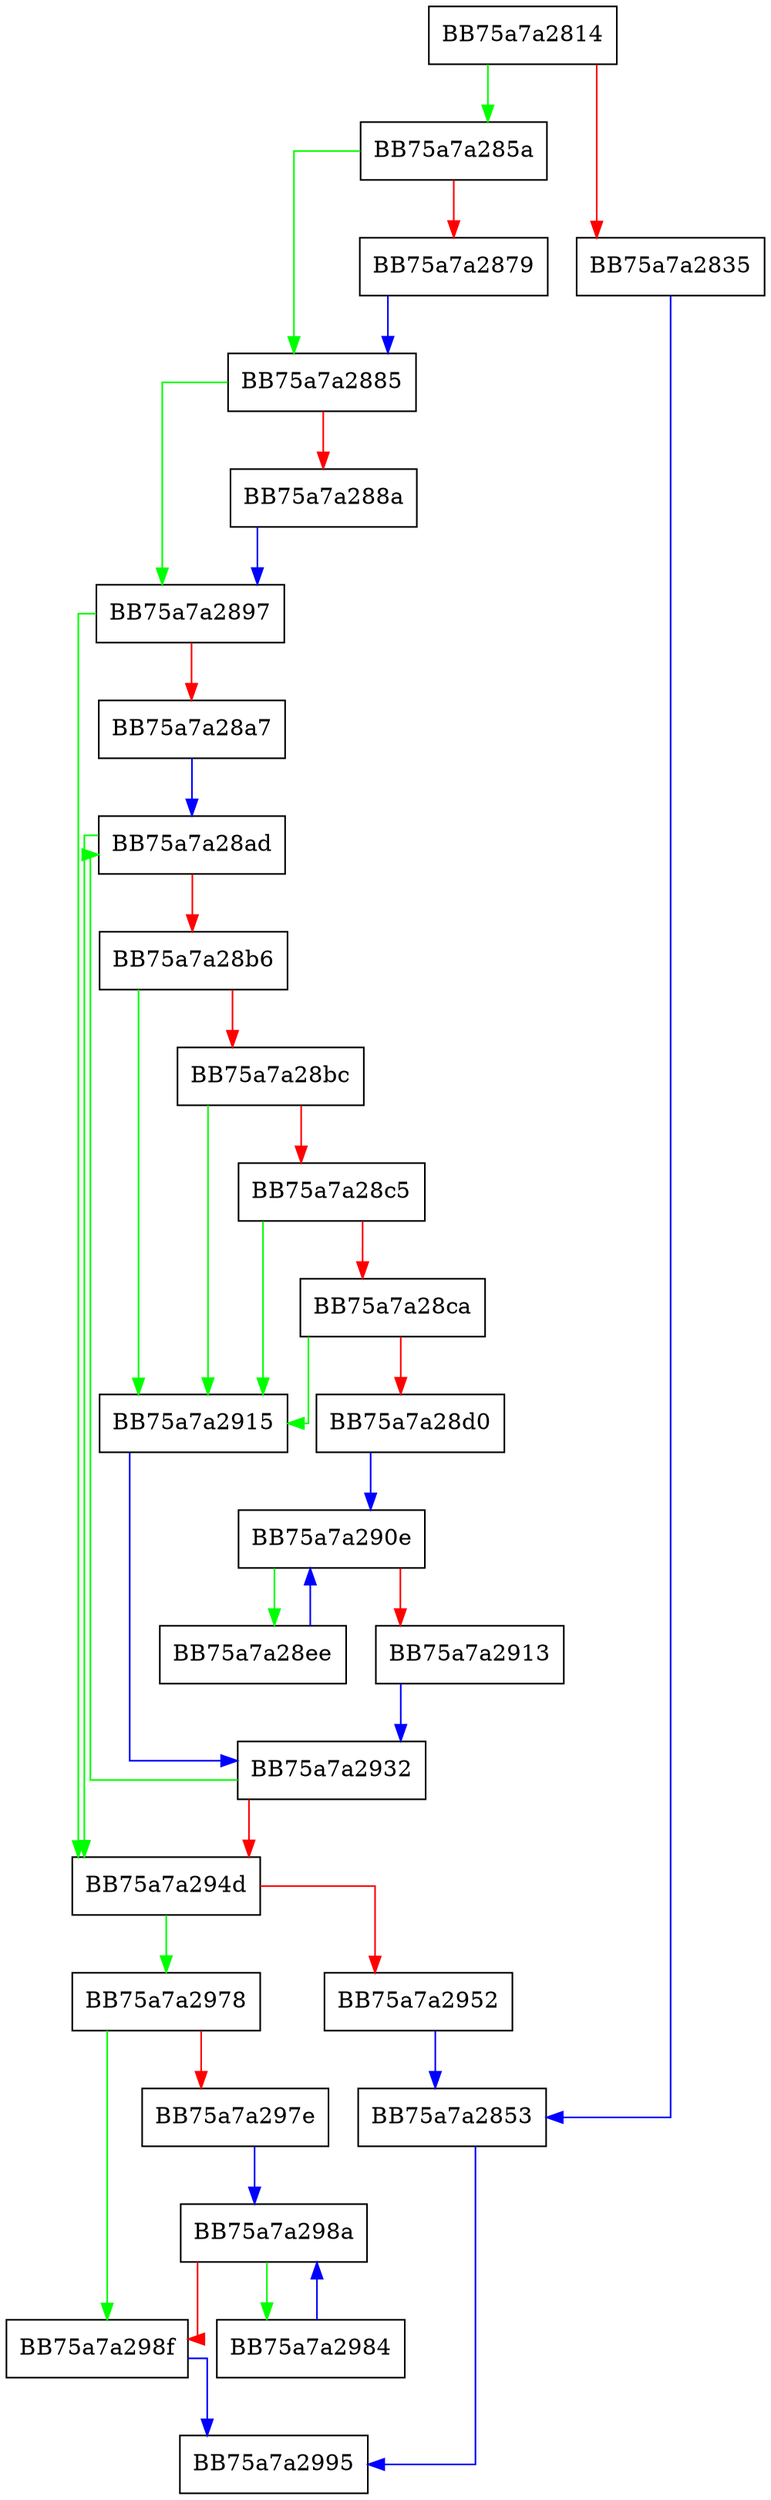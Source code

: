 digraph scan_scanset_range {
  node [shape="box"];
  graph [splines=ortho];
  BB75a7a2814 -> BB75a7a285a [color="green"];
  BB75a7a2814 -> BB75a7a2835 [color="red"];
  BB75a7a2835 -> BB75a7a2853 [color="blue"];
  BB75a7a2853 -> BB75a7a2995 [color="blue"];
  BB75a7a285a -> BB75a7a2885 [color="green"];
  BB75a7a285a -> BB75a7a2879 [color="red"];
  BB75a7a2879 -> BB75a7a2885 [color="blue"];
  BB75a7a2885 -> BB75a7a2897 [color="green"];
  BB75a7a2885 -> BB75a7a288a [color="red"];
  BB75a7a288a -> BB75a7a2897 [color="blue"];
  BB75a7a2897 -> BB75a7a294d [color="green"];
  BB75a7a2897 -> BB75a7a28a7 [color="red"];
  BB75a7a28a7 -> BB75a7a28ad [color="blue"];
  BB75a7a28ad -> BB75a7a294d [color="green"];
  BB75a7a28ad -> BB75a7a28b6 [color="red"];
  BB75a7a28b6 -> BB75a7a2915 [color="green"];
  BB75a7a28b6 -> BB75a7a28bc [color="red"];
  BB75a7a28bc -> BB75a7a2915 [color="green"];
  BB75a7a28bc -> BB75a7a28c5 [color="red"];
  BB75a7a28c5 -> BB75a7a2915 [color="green"];
  BB75a7a28c5 -> BB75a7a28ca [color="red"];
  BB75a7a28ca -> BB75a7a2915 [color="green"];
  BB75a7a28ca -> BB75a7a28d0 [color="red"];
  BB75a7a28d0 -> BB75a7a290e [color="blue"];
  BB75a7a28ee -> BB75a7a290e [color="blue"];
  BB75a7a290e -> BB75a7a28ee [color="green"];
  BB75a7a290e -> BB75a7a2913 [color="red"];
  BB75a7a2913 -> BB75a7a2932 [color="blue"];
  BB75a7a2915 -> BB75a7a2932 [color="blue"];
  BB75a7a2932 -> BB75a7a28ad [color="green"];
  BB75a7a2932 -> BB75a7a294d [color="red"];
  BB75a7a294d -> BB75a7a2978 [color="green"];
  BB75a7a294d -> BB75a7a2952 [color="red"];
  BB75a7a2952 -> BB75a7a2853 [color="blue"];
  BB75a7a2978 -> BB75a7a298f [color="green"];
  BB75a7a2978 -> BB75a7a297e [color="red"];
  BB75a7a297e -> BB75a7a298a [color="blue"];
  BB75a7a2984 -> BB75a7a298a [color="blue"];
  BB75a7a298a -> BB75a7a2984 [color="green"];
  BB75a7a298a -> BB75a7a298f [color="red"];
  BB75a7a298f -> BB75a7a2995 [color="blue"];
}
